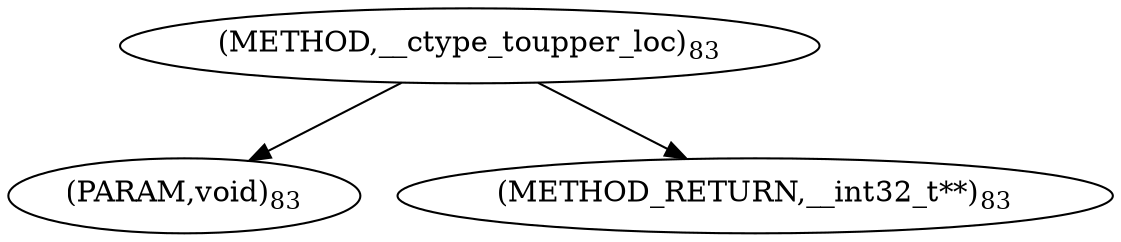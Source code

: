 digraph "__ctype_toupper_loc" {  
"2927" [label = <(METHOD,__ctype_toupper_loc)<SUB>83</SUB>> ]
"2928" [label = <(PARAM,void)<SUB>83</SUB>> ]
"2929" [label = <(METHOD_RETURN,__int32_t**)<SUB>83</SUB>> ]
  "2927" -> "2928" 
  "2927" -> "2929" 
}
